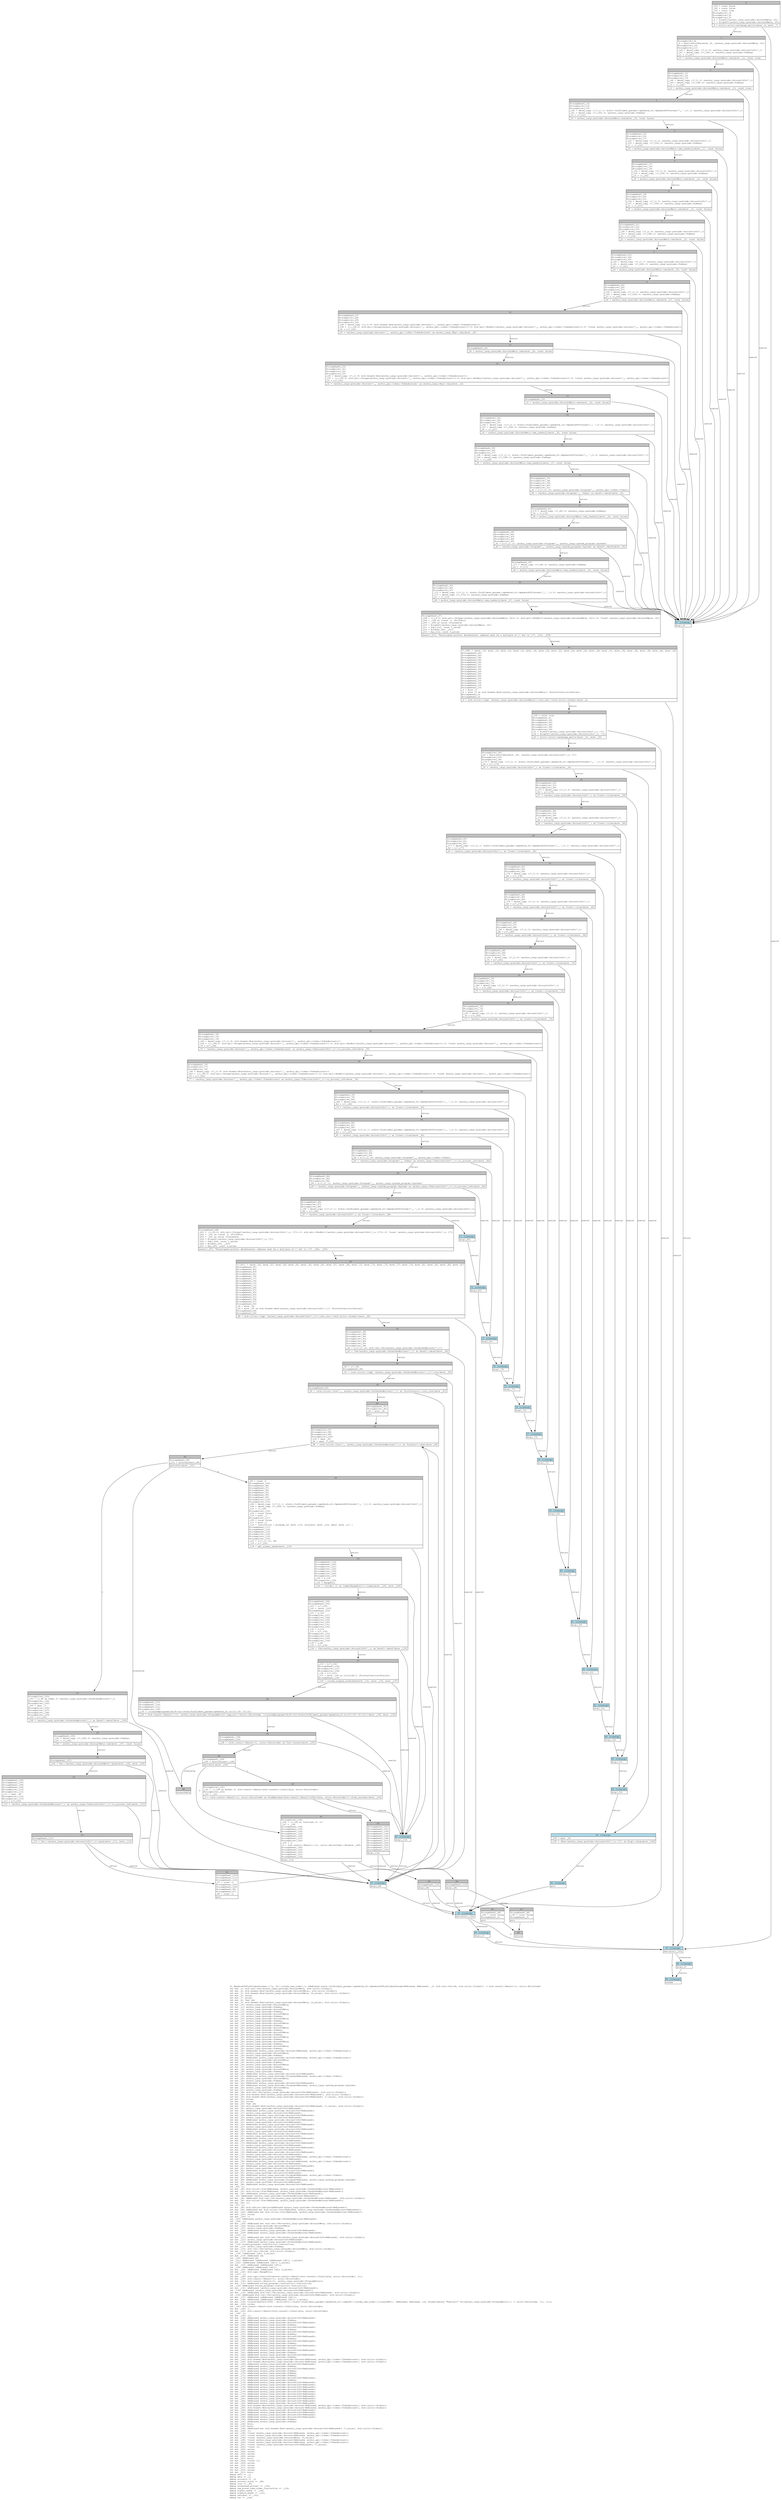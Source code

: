digraph Mir_0_3057 {
    graph [fontname="Courier, monospace"];
    node [fontname="Courier, monospace"];
    edge [fontname="Courier, monospace"];
    label=<fn OpenbookV2FulfillmentParams::&lt;'a, 'b&gt;::invoke_new_order(_1: &amp;ReErased state::fulfillment_params::openbook_v2::OpenbookV2FulfillmentParams&lt;ReErased, ReErased&gt;, _2: std::vec::Vec&lt;u8, std::alloc::Global&gt;) -&gt; std::result::Result&lt;(), error::ErrorCode&gt;<br align="left"/>let mut _3: std::vec::Vec&lt;anchor_lang::prelude::AccountMeta, std::alloc::Global&gt;;<br align="left"/>let mut _4: std::boxed::Box&lt;[anchor_lang::prelude::AccountMeta], std::alloc::Global&gt;;<br align="left"/>let mut _5: std::boxed::Box&lt;[anchor_lang::prelude::AccountMeta; 16_usize], std::alloc::Global&gt;;<br align="left"/>let mut _6: usize;<br align="left"/>let mut _7: usize;<br align="left"/>let mut _8: *mut u8;<br align="left"/>let mut _9: std::boxed::Box&lt;[anchor_lang::prelude::AccountMeta; 16_usize], std::alloc::Global&gt;;<br align="left"/>let mut _10: anchor_lang::prelude::AccountMeta;<br align="left"/>let mut _11: anchor_lang::prelude::Pubkey;<br align="left"/>let mut _12: anchor_lang::prelude::AccountMeta;<br align="left"/>let mut _13: anchor_lang::prelude::Pubkey;<br align="left"/>let mut _14: anchor_lang::prelude::AccountMeta;<br align="left"/>let mut _15: anchor_lang::prelude::Pubkey;<br align="left"/>let mut _16: anchor_lang::prelude::AccountMeta;<br align="left"/>let mut _17: anchor_lang::prelude::Pubkey;<br align="left"/>let mut _18: anchor_lang::prelude::AccountMeta;<br align="left"/>let mut _19: anchor_lang::prelude::Pubkey;<br align="left"/>let mut _20: anchor_lang::prelude::AccountMeta;<br align="left"/>let mut _21: anchor_lang::prelude::Pubkey;<br align="left"/>let mut _22: anchor_lang::prelude::AccountMeta;<br align="left"/>let mut _23: anchor_lang::prelude::Pubkey;<br align="left"/>let mut _24: anchor_lang::prelude::AccountMeta;<br align="left"/>let mut _25: anchor_lang::prelude::Pubkey;<br align="left"/>let mut _26: anchor_lang::prelude::AccountMeta;<br align="left"/>let mut _27: anchor_lang::prelude::Pubkey;<br align="left"/>let mut _28: anchor_lang::prelude::AccountMeta;<br align="left"/>let mut _29: anchor_lang::prelude::Pubkey;<br align="left"/>let mut _30: &amp;ReErased anchor_lang::prelude::Account&lt;ReErased, anchor_spl::token::TokenAccount&gt;;<br align="left"/>let mut _31: anchor_lang::prelude::AccountMeta;<br align="left"/>let mut _32: anchor_lang::prelude::Pubkey;<br align="left"/>let mut _33: &amp;ReErased anchor_lang::prelude::Account&lt;ReErased, anchor_spl::token::TokenAccount&gt;;<br align="left"/>let mut _34: anchor_lang::prelude::AccountMeta;<br align="left"/>let mut _35: anchor_lang::prelude::Pubkey;<br align="left"/>let mut _36: anchor_lang::prelude::AccountMeta;<br align="left"/>let mut _37: anchor_lang::prelude::Pubkey;<br align="left"/>let mut _38: anchor_lang::prelude::AccountMeta;<br align="left"/>let mut _39: anchor_lang::prelude::Pubkey;<br align="left"/>let mut _40: &amp;ReErased anchor_lang::prelude::AccountInfo&lt;ReErased&gt;;<br align="left"/>let mut _41: &amp;ReErased anchor_lang::prelude::Program&lt;ReErased, anchor_spl::token::Token&gt;;<br align="left"/>let mut _42: anchor_lang::prelude::AccountMeta;<br align="left"/>let mut _43: anchor_lang::prelude::Pubkey;<br align="left"/>let mut _44: &amp;ReErased anchor_lang::prelude::AccountInfo&lt;ReErased&gt;;<br align="left"/>let mut _45: &amp;ReErased anchor_lang::prelude::Program&lt;ReErased, anchor_lang::system_program::System&gt;;<br align="left"/>let mut _46: anchor_lang::prelude::AccountMeta;<br align="left"/>let mut _47: anchor_lang::prelude::Pubkey;<br align="left"/>let mut _48: std::vec::Vec&lt;anchor_lang::prelude::AccountInfo&lt;ReErased&gt;, std::alloc::Global&gt;;<br align="left"/>let mut _49: std::boxed::Box&lt;[anchor_lang::prelude::AccountInfo&lt;ReErased&gt;], std::alloc::Global&gt;;<br align="left"/>let mut _50: std::boxed::Box&lt;[anchor_lang::prelude::AccountInfo&lt;ReErased&gt;; 17_usize], std::alloc::Global&gt;;<br align="left"/>let mut _51: usize;<br align="left"/>let mut _52: usize;<br align="left"/>let mut _53: *mut u8;<br align="left"/>let mut _54: std::boxed::Box&lt;[anchor_lang::prelude::AccountInfo&lt;ReErased&gt;; 17_usize], std::alloc::Global&gt;;<br align="left"/>let mut _55: anchor_lang::prelude::AccountInfo&lt;ReErased&gt;;<br align="left"/>let mut _56: &amp;ReErased anchor_lang::prelude::AccountInfo&lt;ReErased&gt;;<br align="left"/>let mut _57: anchor_lang::prelude::AccountInfo&lt;ReErased&gt;;<br align="left"/>let mut _58: &amp;ReErased anchor_lang::prelude::AccountInfo&lt;ReErased&gt;;<br align="left"/>let mut _59: anchor_lang::prelude::AccountInfo&lt;ReErased&gt;;<br align="left"/>let mut _60: &amp;ReErased anchor_lang::prelude::AccountInfo&lt;ReErased&gt;;<br align="left"/>let mut _61: anchor_lang::prelude::AccountInfo&lt;ReErased&gt;;<br align="left"/>let mut _62: &amp;ReErased anchor_lang::prelude::AccountInfo&lt;ReErased&gt;;<br align="left"/>let mut _63: anchor_lang::prelude::AccountInfo&lt;ReErased&gt;;<br align="left"/>let mut _64: &amp;ReErased anchor_lang::prelude::AccountInfo&lt;ReErased&gt;;<br align="left"/>let mut _65: anchor_lang::prelude::AccountInfo&lt;ReErased&gt;;<br align="left"/>let mut _66: &amp;ReErased anchor_lang::prelude::AccountInfo&lt;ReErased&gt;;<br align="left"/>let mut _67: anchor_lang::prelude::AccountInfo&lt;ReErased&gt;;<br align="left"/>let mut _68: &amp;ReErased anchor_lang::prelude::AccountInfo&lt;ReErased&gt;;<br align="left"/>let mut _69: anchor_lang::prelude::AccountInfo&lt;ReErased&gt;;<br align="left"/>let mut _70: &amp;ReErased anchor_lang::prelude::AccountInfo&lt;ReErased&gt;;<br align="left"/>let mut _71: anchor_lang::prelude::AccountInfo&lt;ReErased&gt;;<br align="left"/>let mut _72: &amp;ReErased anchor_lang::prelude::AccountInfo&lt;ReErased&gt;;<br align="left"/>let mut _73: anchor_lang::prelude::AccountInfo&lt;ReErased&gt;;<br align="left"/>let mut _74: &amp;ReErased anchor_lang::prelude::AccountInfo&lt;ReErased&gt;;<br align="left"/>let mut _75: anchor_lang::prelude::AccountInfo&lt;ReErased&gt;;<br align="left"/>let mut _76: &amp;ReErased anchor_lang::prelude::Account&lt;ReErased, anchor_spl::token::TokenAccount&gt;;<br align="left"/>let mut _77: anchor_lang::prelude::AccountInfo&lt;ReErased&gt;;<br align="left"/>let mut _78: &amp;ReErased anchor_lang::prelude::Account&lt;ReErased, anchor_spl::token::TokenAccount&gt;;<br align="left"/>let mut _79: anchor_lang::prelude::AccountInfo&lt;ReErased&gt;;<br align="left"/>let mut _80: &amp;ReErased anchor_lang::prelude::AccountInfo&lt;ReErased&gt;;<br align="left"/>let mut _81: anchor_lang::prelude::AccountInfo&lt;ReErased&gt;;<br align="left"/>let mut _82: &amp;ReErased anchor_lang::prelude::AccountInfo&lt;ReErased&gt;;<br align="left"/>let mut _83: anchor_lang::prelude::AccountInfo&lt;ReErased&gt;;<br align="left"/>let mut _84: &amp;ReErased anchor_lang::prelude::Program&lt;ReErased, anchor_spl::token::Token&gt;;<br align="left"/>let mut _85: anchor_lang::prelude::AccountInfo&lt;ReErased&gt;;<br align="left"/>let mut _86: &amp;ReErased anchor_lang::prelude::Program&lt;ReErased, anchor_lang::system_program::System&gt;;<br align="left"/>let mut _87: anchor_lang::prelude::AccountInfo&lt;ReErased&gt;;<br align="left"/>let mut _88: &amp;ReErased anchor_lang::prelude::AccountInfo&lt;ReErased&gt;;<br align="left"/>let _89: ();<br align="left"/>let mut _90: std::slice::Iter&lt;ReErased, anchor_lang::prelude::UncheckedAccount&lt;ReErased&gt;&gt;;<br align="left"/>let mut _91: std::slice::Iter&lt;ReErased, anchor_lang::prelude::UncheckedAccount&lt;ReErased&gt;&gt;;<br align="left"/>let mut _92: &amp;ReErased [anchor_lang::prelude::UncheckedAccount&lt;ReErased&gt;];<br align="left"/>let _93: &amp;ReErased [anchor_lang::prelude::UncheckedAccount&lt;ReErased&gt;];<br align="left"/>let mut _94: &amp;ReErased std::vec::Vec&lt;anchor_lang::prelude::UncheckedAccount&lt;ReErased&gt;, std::alloc::Global&gt;;<br align="left"/>let mut _95: std::slice::Iter&lt;ReErased, anchor_lang::prelude::UncheckedAccount&lt;ReErased&gt;&gt;;<br align="left"/>let mut _96: ();<br align="left"/>let _97: ();<br align="left"/>let mut _98: std::option::Option&lt;&amp;ReErased anchor_lang::prelude::UncheckedAccount&lt;ReErased&gt;&gt;;<br align="left"/>let mut _99: &amp;ReErased mut std::slice::Iter&lt;ReErased, anchor_lang::prelude::UncheckedAccount&lt;ReErased&gt;&gt;;<br align="left"/>let mut _100: &amp;ReErased mut std::slice::Iter&lt;ReErased, anchor_lang::prelude::UncheckedAccount&lt;ReErased&gt;&gt;;<br align="left"/>let mut _101: isize;<br align="left"/>let mut _102: !;<br align="left"/>let _103: &amp;ReErased anchor_lang::prelude::UncheckedAccount&lt;ReErased&gt;;<br align="left"/>let _104: ();<br align="left"/>let mut _105: &amp;ReErased mut std::vec::Vec&lt;anchor_lang::prelude::AccountMeta, std::alloc::Global&gt;;<br align="left"/>let mut _106: anchor_lang::prelude::AccountMeta;<br align="left"/>let mut _107: anchor_lang::prelude::Pubkey;<br align="left"/>let mut _108: &amp;ReErased anchor_lang::prelude::AccountInfo&lt;ReErased&gt;;<br align="left"/>let mut _109: &amp;ReErased anchor_lang::prelude::UncheckedAccount&lt;ReErased&gt;;<br align="left"/>let _110: ();<br align="left"/>let mut _111: &amp;ReErased mut std::vec::Vec&lt;anchor_lang::prelude::AccountInfo&lt;ReErased&gt;, std::alloc::Global&gt;;<br align="left"/>let mut _112: anchor_lang::prelude::AccountInfo&lt;ReErased&gt;;<br align="left"/>let mut _113: &amp;ReErased anchor_lang::prelude::UncheckedAccount&lt;ReErased&gt;;<br align="left"/>let _114: solana_program::instruction::Instruction;<br align="left"/>let mut _115: anchor_lang::prelude::Pubkey;<br align="left"/>let mut _116: std::vec::Vec&lt;anchor_lang::prelude::AccountMeta, std::alloc::Global&gt;;<br align="left"/>let mut _117: std::vec::Vec&lt;u8, std::alloc::Global&gt;;<br align="left"/>let _118: [&amp;ReErased [u8]; 2_usize];<br align="left"/>let mut _119: &amp;ReErased u8;<br align="left"/>let _120: &amp;ReErased u8;<br align="left"/>let _121: &amp;ReErased [&amp;ReErased [&amp;ReErased [u8]]; 1_usize];<br align="left"/>let _122: [&amp;ReErased [&amp;ReErased [u8]]; 1_usize];<br align="left"/>let mut _123: &amp;ReErased [&amp;ReErased [u8]];<br align="left"/>let _124: &amp;ReErased [&amp;ReErased [u8]];<br align="left"/>let mut _125: &amp;ReErased [&amp;ReErased [u8]; 2_usize];<br align="left"/>let mut _126: std::ops::RangeFull;<br align="left"/>let _127: ();<br align="left"/>let mut _128: std::ops::ControlFlow&lt;std::result::Result&lt;std::convert::Infallible, error::ErrorCode&gt;, ()&gt;;<br align="left"/>let mut _129: std::result::Result&lt;(), error::ErrorCode&gt;;<br align="left"/>let mut _130: std::result::Result&lt;(), anchor_lang::prelude::ProgramError&gt;;<br align="left"/>let mut _131: &amp;ReErased solana_program::instruction::Instruction;<br align="left"/>let _132: &amp;ReErased solana_program::instruction::Instruction;<br align="left"/>let mut _133: &amp;ReErased [anchor_lang::prelude::AccountInfo&lt;ReErased&gt;];<br align="left"/>let _134: &amp;ReErased [anchor_lang::prelude::AccountInfo&lt;ReErased&gt;];<br align="left"/>let mut _135: &amp;ReErased std::vec::Vec&lt;anchor_lang::prelude::AccountInfo&lt;ReErased&gt;, std::alloc::Global&gt;;<br align="left"/>let _136: &amp;ReErased std::vec::Vec&lt;anchor_lang::prelude::AccountInfo&lt;ReErased&gt;, std::alloc::Global&gt;;<br align="left"/>let mut _137: &amp;ReErased [&amp;ReErased [&amp;ReErased [u8]]];<br align="left"/>let mut _138: &amp;ReErased [&amp;ReErased [&amp;ReErased [u8]]; 1_usize];<br align="left"/>let mut _139: Closure(DefId(0:3058 ~ drift[d311]::state::fulfillment_params::openbook_v2::{impl#3}::invoke_new_order::{closure#0}), [ReErased, ReErased, i32, Binder(extern &quot;RustCall&quot; fn((anchor_lang::prelude::ProgramError,)) -&gt; error::ErrorCode, []), ()]);<br align="left"/>let mut _140: isize;<br align="left"/>let _141: std::result::Result&lt;std::convert::Infallible, error::ErrorCode&gt;;<br align="left"/>let mut _142: !;<br align="left"/>let mut _143: std::result::Result&lt;std::convert::Infallible, error::ErrorCode&gt;;<br align="left"/>let _144: ();<br align="left"/>let mut _145: ();<br align="left"/>let mut _146: &amp;ReErased anchor_lang::prelude::AccountInfo&lt;ReErased&gt;;<br align="left"/>let mut _147: &amp;ReErased anchor_lang::prelude::Pubkey;<br align="left"/>let mut _148: &amp;ReErased anchor_lang::prelude::AccountInfo&lt;ReErased&gt;;<br align="left"/>let mut _149: &amp;ReErased anchor_lang::prelude::Pubkey;<br align="left"/>let mut _150: &amp;ReErased anchor_lang::prelude::AccountInfo&lt;ReErased&gt;;<br align="left"/>let mut _151: &amp;ReErased anchor_lang::prelude::Pubkey;<br align="left"/>let mut _152: &amp;ReErased anchor_lang::prelude::AccountInfo&lt;ReErased&gt;;<br align="left"/>let mut _153: &amp;ReErased anchor_lang::prelude::Pubkey;<br align="left"/>let mut _154: &amp;ReErased anchor_lang::prelude::AccountInfo&lt;ReErased&gt;;<br align="left"/>let mut _155: &amp;ReErased anchor_lang::prelude::Pubkey;<br align="left"/>let mut _156: &amp;ReErased anchor_lang::prelude::AccountInfo&lt;ReErased&gt;;<br align="left"/>let mut _157: &amp;ReErased anchor_lang::prelude::Pubkey;<br align="left"/>let mut _158: &amp;ReErased anchor_lang::prelude::AccountInfo&lt;ReErased&gt;;<br align="left"/>let mut _159: &amp;ReErased anchor_lang::prelude::Pubkey;<br align="left"/>let mut _160: &amp;ReErased anchor_lang::prelude::AccountInfo&lt;ReErased&gt;;<br align="left"/>let mut _161: &amp;ReErased anchor_lang::prelude::Pubkey;<br align="left"/>let mut _162: &amp;ReErased anchor_lang::prelude::AccountInfo&lt;ReErased&gt;;<br align="left"/>let mut _163: &amp;ReErased anchor_lang::prelude::Pubkey;<br align="left"/>let mut _164: std::boxed::Box&lt;anchor_lang::prelude::Account&lt;ReErased, anchor_spl::token::TokenAccount&gt;, std::alloc::Global&gt;;<br align="left"/>let mut _165: std::boxed::Box&lt;anchor_lang::prelude::Account&lt;ReErased, anchor_spl::token::TokenAccount&gt;, std::alloc::Global&gt;;<br align="left"/>let mut _166: &amp;ReErased anchor_lang::prelude::AccountInfo&lt;ReErased&gt;;<br align="left"/>let mut _167: &amp;ReErased anchor_lang::prelude::Pubkey;<br align="left"/>let mut _168: &amp;ReErased anchor_lang::prelude::AccountInfo&lt;ReErased&gt;;<br align="left"/>let mut _169: &amp;ReErased anchor_lang::prelude::Pubkey;<br align="left"/>let mut _170: &amp;ReErased anchor_lang::prelude::Pubkey;<br align="left"/>let mut _171: &amp;ReErased anchor_lang::prelude::Pubkey;<br align="left"/>let mut _172: &amp;ReErased anchor_lang::prelude::AccountInfo&lt;ReErased&gt;;<br align="left"/>let mut _173: &amp;ReErased anchor_lang::prelude::Pubkey;<br align="left"/>let mut _174: &amp;ReErased anchor_lang::prelude::AccountInfo&lt;ReErased&gt;;<br align="left"/>let mut _175: &amp;ReErased anchor_lang::prelude::AccountInfo&lt;ReErased&gt;;<br align="left"/>let mut _176: &amp;ReErased anchor_lang::prelude::AccountInfo&lt;ReErased&gt;;<br align="left"/>let mut _177: &amp;ReErased anchor_lang::prelude::AccountInfo&lt;ReErased&gt;;<br align="left"/>let mut _178: &amp;ReErased anchor_lang::prelude::AccountInfo&lt;ReErased&gt;;<br align="left"/>let mut _179: &amp;ReErased anchor_lang::prelude::AccountInfo&lt;ReErased&gt;;<br align="left"/>let mut _180: &amp;ReErased anchor_lang::prelude::AccountInfo&lt;ReErased&gt;;<br align="left"/>let mut _181: &amp;ReErased anchor_lang::prelude::AccountInfo&lt;ReErased&gt;;<br align="left"/>let mut _182: &amp;ReErased anchor_lang::prelude::AccountInfo&lt;ReErased&gt;;<br align="left"/>let mut _183: &amp;ReErased anchor_lang::prelude::AccountInfo&lt;ReErased&gt;;<br align="left"/>let mut _184: std::boxed::Box&lt;anchor_lang::prelude::Account&lt;ReErased, anchor_spl::token::TokenAccount&gt;, std::alloc::Global&gt;;<br align="left"/>let mut _185: std::boxed::Box&lt;anchor_lang::prelude::Account&lt;ReErased, anchor_spl::token::TokenAccount&gt;, std::alloc::Global&gt;;<br align="left"/>let mut _186: &amp;ReErased anchor_lang::prelude::AccountInfo&lt;ReErased&gt;;<br align="left"/>let mut _187: &amp;ReErased anchor_lang::prelude::AccountInfo&lt;ReErased&gt;;<br align="left"/>let mut _188: &amp;ReErased anchor_lang::prelude::AccountInfo&lt;ReErased&gt;;<br align="left"/>let mut _189: &amp;ReErased anchor_lang::prelude::AccountInfo&lt;ReErased&gt;;<br align="left"/>let mut _190: &amp;ReErased anchor_lang::prelude::Pubkey;<br align="left"/>let mut _191: &amp;ReErased anchor_lang::prelude::Pubkey;<br align="left"/>let mut _192: bool;<br align="left"/>let mut _193: bool;<br align="left"/>let mut _194: &amp;ReErased mut std::boxed::Box&lt;[anchor_lang::prelude::AccountInfo&lt;ReErased&gt;; 17_usize], std::alloc::Global&gt;;<br align="left"/>let mut _195: ();<br align="left"/>let mut _196: *const anchor_lang::prelude::Account&lt;ReErased, anchor_spl::token::TokenAccount&gt;;<br align="left"/>let mut _197: *const anchor_lang::prelude::Account&lt;ReErased, anchor_spl::token::TokenAccount&gt;;<br align="left"/>let mut _198: *const [anchor_lang::prelude::AccountMeta; 16_usize];<br align="left"/>let mut _199: *const anchor_lang::prelude::Account&lt;ReErased, anchor_spl::token::TokenAccount&gt;;<br align="left"/>let mut _200: *const anchor_lang::prelude::Account&lt;ReErased, anchor_spl::token::TokenAccount&gt;;<br align="left"/>let mut _201: *const [anchor_lang::prelude::AccountInfo&lt;ReErased&gt;; 17_usize];<br align="left"/>let mut _202: *const ();<br align="left"/>let mut _203: usize;<br align="left"/>let mut _204: usize;<br align="left"/>let mut _205: usize;<br align="left"/>let mut _206: usize;<br align="left"/>let mut _207: bool;<br align="left"/>let mut _208: *const ();<br align="left"/>let mut _209: usize;<br align="left"/>let mut _210: usize;<br align="left"/>let mut _211: usize;<br align="left"/>let mut _212: usize;<br align="left"/>let mut _213: bool;<br align="left"/>debug self =&gt; _1;<br align="left"/>debug data =&gt; _2;<br align="left"/>debug accounts =&gt; _3;<br align="left"/>debug account_infos =&gt; _48;<br align="left"/>debug iter =&gt; _95;<br align="left"/>debug unchecked_account =&gt; _103;<br align="left"/>debug new_place_take_order_instruction =&gt; _114;<br align="left"/>debug signer_seeds =&gt; _118;<br align="left"/>debug signers_seeds =&gt; _121;<br align="left"/>debug residual =&gt; _141;<br align="left"/>debug val =&gt; _144;<br align="left"/>>;
    bb0__0_3057 [shape="none", label=<<table border="0" cellborder="1" cellspacing="0"><tr><td bgcolor="gray" align="center" colspan="1">0</td></tr><tr><td align="left" balign="left">_193 = const false<br/>_192 = const false<br/>_193 = const true<br/>StorageLive(_3)<br/>StorageLive(_4)<br/>StorageLive(_5)<br/>_6 = SizeOf([anchor_lang::prelude::AccountMeta; 16])<br/>_7 = AlignOf([anchor_lang::prelude::AccountMeta; 16])<br/></td></tr><tr><td align="left">_8 = alloc::alloc::exchange_malloc(move _6, move _7)</td></tr></table>>];
    bb1__0_3057 [shape="none", label=<<table border="0" cellborder="1" cellspacing="0"><tr><td bgcolor="gray" align="center" colspan="1">1</td></tr><tr><td align="left" balign="left">StorageLive(_9)<br/>_9 = ShallowInitBox(move _8, [anchor_lang::prelude::AccountMeta; 16])<br/>StorageLive(_10)<br/>StorageLive(_11)<br/>_146 = deref_copy ((*_1).0: &amp;anchor_lang::prelude::AccountInfo&lt;'_&gt;)<br/>_147 = deref_copy ((*_146).0: &amp;anchor_lang::prelude::Pubkey)<br/>_11 = (*_147)<br/></td></tr><tr><td align="left">_10 = anchor_lang::prelude::AccountMeta::new(move _11, const true)</td></tr></table>>];
    bb2__0_3057 [shape="none", label=<<table border="0" cellborder="1" cellspacing="0"><tr><td bgcolor="gray" align="center" colspan="1">2</td></tr><tr><td align="left" balign="left">StorageDead(_11)<br/>StorageLive(_12)<br/>StorageLive(_13)<br/>_148 = deref_copy ((*_1).0: &amp;anchor_lang::prelude::AccountInfo&lt;'_&gt;)<br/>_149 = deref_copy ((*_148).0: &amp;anchor_lang::prelude::Pubkey)<br/>_13 = (*_149)<br/></td></tr><tr><td align="left">_12 = anchor_lang::prelude::AccountMeta::new(move _13, const true)</td></tr></table>>];
    bb3__0_3057 [shape="none", label=<<table border="0" cellborder="1" cellspacing="0"><tr><td bgcolor="gray" align="center" colspan="1">3</td></tr><tr><td align="left" balign="left">StorageDead(_13)<br/>StorageLive(_14)<br/>StorageLive(_15)<br/>_150 = deref_copy (((*_1).1: state::fulfillment_params::openbook_v2::OpenbookV2Context&lt;'_, '_&gt;).1: &amp;anchor_lang::prelude::AccountInfo&lt;'_&gt;)<br/>_151 = deref_copy ((*_150).0: &amp;anchor_lang::prelude::Pubkey)<br/>_15 = (*_151)<br/></td></tr><tr><td align="left">_14 = anchor_lang::prelude::AccountMeta::new(move _15, const false)</td></tr></table>>];
    bb4__0_3057 [shape="none", label=<<table border="0" cellborder="1" cellspacing="0"><tr><td bgcolor="gray" align="center" colspan="1">4</td></tr><tr><td align="left" balign="left">StorageDead(_15)<br/>StorageLive(_16)<br/>StorageLive(_17)<br/>_152 = deref_copy ((*_1).2: &amp;anchor_lang::prelude::AccountInfo&lt;'_&gt;)<br/>_153 = deref_copy ((*_152).0: &amp;anchor_lang::prelude::Pubkey)<br/>_17 = (*_153)<br/></td></tr><tr><td align="left">_16 = anchor_lang::prelude::AccountMeta::new_readonly(move _17, const false)</td></tr></table>>];
    bb5__0_3057 [shape="none", label=<<table border="0" cellborder="1" cellspacing="0"><tr><td bgcolor="gray" align="center" colspan="1">5</td></tr><tr><td align="left" balign="left">StorageDead(_17)<br/>StorageLive(_18)<br/>StorageLive(_19)<br/>_154 = deref_copy ((*_1).4: &amp;anchor_lang::prelude::AccountInfo&lt;'_&gt;)<br/>_155 = deref_copy ((*_154).0: &amp;anchor_lang::prelude::Pubkey)<br/>_19 = (*_155)<br/></td></tr><tr><td align="left">_18 = anchor_lang::prelude::AccountMeta::new(move _19, const false)</td></tr></table>>];
    bb6__0_3057 [shape="none", label=<<table border="0" cellborder="1" cellspacing="0"><tr><td bgcolor="gray" align="center" colspan="1">6</td></tr><tr><td align="left" balign="left">StorageDead(_19)<br/>StorageLive(_20)<br/>StorageLive(_21)<br/>_156 = deref_copy ((*_1).5: &amp;anchor_lang::prelude::AccountInfo&lt;'_&gt;)<br/>_157 = deref_copy ((*_156).0: &amp;anchor_lang::prelude::Pubkey)<br/>_21 = (*_157)<br/></td></tr><tr><td align="left">_20 = anchor_lang::prelude::AccountMeta::new(move _21, const false)</td></tr></table>>];
    bb7__0_3057 [shape="none", label=<<table border="0" cellborder="1" cellspacing="0"><tr><td bgcolor="gray" align="center" colspan="1">7</td></tr><tr><td align="left" balign="left">StorageDead(_21)<br/>StorageLive(_22)<br/>StorageLive(_23)<br/>_158 = deref_copy ((*_1).6: &amp;anchor_lang::prelude::AccountInfo&lt;'_&gt;)<br/>_159 = deref_copy ((*_158).0: &amp;anchor_lang::prelude::Pubkey)<br/>_23 = (*_159)<br/></td></tr><tr><td align="left">_22 = anchor_lang::prelude::AccountMeta::new(move _23, const false)</td></tr></table>>];
    bb8__0_3057 [shape="none", label=<<table border="0" cellborder="1" cellspacing="0"><tr><td bgcolor="gray" align="center" colspan="1">8</td></tr><tr><td align="left" balign="left">StorageDead(_23)<br/>StorageLive(_24)<br/>StorageLive(_25)<br/>_160 = deref_copy ((*_1).7: &amp;anchor_lang::prelude::AccountInfo&lt;'_&gt;)<br/>_161 = deref_copy ((*_160).0: &amp;anchor_lang::prelude::Pubkey)<br/>_25 = (*_161)<br/></td></tr><tr><td align="left">_24 = anchor_lang::prelude::AccountMeta::new(move _25, const false)</td></tr></table>>];
    bb9__0_3057 [shape="none", label=<<table border="0" cellborder="1" cellspacing="0"><tr><td bgcolor="gray" align="center" colspan="1">9</td></tr><tr><td align="left" balign="left">StorageDead(_25)<br/>StorageLive(_26)<br/>StorageLive(_27)<br/>_162 = deref_copy ((*_1).3: &amp;anchor_lang::prelude::AccountInfo&lt;'_&gt;)<br/>_163 = deref_copy ((*_162).0: &amp;anchor_lang::prelude::Pubkey)<br/>_27 = (*_163)<br/></td></tr><tr><td align="left">_26 = anchor_lang::prelude::AccountMeta::new(move _27, const false)</td></tr></table>>];
    bb10__0_3057 [shape="none", label=<<table border="0" cellborder="1" cellspacing="0"><tr><td bgcolor="gray" align="center" colspan="1">10</td></tr><tr><td align="left" balign="left">StorageDead(_27)<br/>StorageLive(_28)<br/>StorageLive(_29)<br/>StorageLive(_30)<br/>_164 = deref_copy ((*_1).8: std::boxed::Box&lt;anchor_lang::prelude::Account&lt;'_, anchor_spl::token::TokenAccount&gt;&gt;)<br/>_196 = (((_164.0: std::ptr::Unique&lt;anchor_lang::prelude::Account&lt;'_, anchor_spl::token::TokenAccount&gt;&gt;).0: std::ptr::NonNull&lt;anchor_lang::prelude::Account&lt;'_, anchor_spl::token::TokenAccount&gt;&gt;).0: *const anchor_lang::prelude::Account&lt;'_, anchor_spl::token::TokenAccount&gt;)<br/>_30 = &amp;(*_196)<br/></td></tr><tr><td align="left">_29 = &lt;anchor_lang::prelude::Account&lt;'_, anchor_spl::token::TokenAccount&gt; as anchor_lang::Key&gt;::key(move _30)</td></tr></table>>];
    bb11__0_3057 [shape="none", label=<<table border="0" cellborder="1" cellspacing="0"><tr><td bgcolor="gray" align="center" colspan="1">11</td></tr><tr><td align="left" balign="left">StorageDead(_30)<br/></td></tr><tr><td align="left">_28 = anchor_lang::prelude::AccountMeta::new(move _29, const false)</td></tr></table>>];
    bb12__0_3057 [shape="none", label=<<table border="0" cellborder="1" cellspacing="0"><tr><td bgcolor="gray" align="center" colspan="1">12</td></tr><tr><td align="left" balign="left">StorageDead(_29)<br/>StorageLive(_31)<br/>StorageLive(_32)<br/>StorageLive(_33)<br/>_165 = deref_copy ((*_1).9: std::boxed::Box&lt;anchor_lang::prelude::Account&lt;'_, anchor_spl::token::TokenAccount&gt;&gt;)<br/>_197 = (((_165.0: std::ptr::Unique&lt;anchor_lang::prelude::Account&lt;'_, anchor_spl::token::TokenAccount&gt;&gt;).0: std::ptr::NonNull&lt;anchor_lang::prelude::Account&lt;'_, anchor_spl::token::TokenAccount&gt;&gt;).0: *const anchor_lang::prelude::Account&lt;'_, anchor_spl::token::TokenAccount&gt;)<br/>_33 = &amp;(*_197)<br/></td></tr><tr><td align="left">_32 = &lt;anchor_lang::prelude::Account&lt;'_, anchor_spl::token::TokenAccount&gt; as anchor_lang::Key&gt;::key(move _33)</td></tr></table>>];
    bb13__0_3057 [shape="none", label=<<table border="0" cellborder="1" cellspacing="0"><tr><td bgcolor="gray" align="center" colspan="1">13</td></tr><tr><td align="left" balign="left">StorageDead(_33)<br/></td></tr><tr><td align="left">_31 = anchor_lang::prelude::AccountMeta::new(move _32, const false)</td></tr></table>>];
    bb14__0_3057 [shape="none", label=<<table border="0" cellborder="1" cellspacing="0"><tr><td bgcolor="gray" align="center" colspan="1">14</td></tr><tr><td align="left" balign="left">StorageDead(_32)<br/>StorageLive(_34)<br/>StorageLive(_35)<br/>_166 = deref_copy (((*_1).1: state::fulfillment_params::openbook_v2::OpenbookV2Context&lt;'_, '_&gt;).0: &amp;anchor_lang::prelude::AccountInfo&lt;'_&gt;)<br/>_167 = deref_copy ((*_166).0: &amp;anchor_lang::prelude::Pubkey)<br/>_35 = (*_167)<br/></td></tr><tr><td align="left">_34 = anchor_lang::prelude::AccountMeta::new_readonly(move _35, const false)</td></tr></table>>];
    bb15__0_3057 [shape="none", label=<<table border="0" cellborder="1" cellspacing="0"><tr><td bgcolor="gray" align="center" colspan="1">15</td></tr><tr><td align="left" balign="left">StorageDead(_35)<br/>StorageLive(_36)<br/>StorageLive(_37)<br/>_168 = deref_copy (((*_1).1: state::fulfillment_params::openbook_v2::OpenbookV2Context&lt;'_, '_&gt;).0: &amp;anchor_lang::prelude::AccountInfo&lt;'_&gt;)<br/>_169 = deref_copy ((*_168).0: &amp;anchor_lang::prelude::Pubkey)<br/>_37 = (*_169)<br/></td></tr><tr><td align="left">_36 = anchor_lang::prelude::AccountMeta::new_readonly(move _37, const false)</td></tr></table>>];
    bb16__0_3057 [shape="none", label=<<table border="0" cellborder="1" cellspacing="0"><tr><td bgcolor="gray" align="center" colspan="1">16</td></tr><tr><td align="left" balign="left">StorageDead(_37)<br/>StorageLive(_38)<br/>StorageLive(_39)<br/>StorageLive(_40)<br/>StorageLive(_41)<br/>_41 = &amp;((*_1).10: anchor_lang::prelude::Program&lt;'_, anchor_spl::token::Token&gt;)<br/></td></tr><tr><td align="left">_40 = &lt;anchor_lang::prelude::Program&lt;'_, Token&gt; as Deref&gt;::deref(move _41)</td></tr></table>>];
    bb17__0_3057 [shape="none", label=<<table border="0" cellborder="1" cellspacing="0"><tr><td bgcolor="gray" align="center" colspan="1">17</td></tr><tr><td align="left" balign="left">StorageDead(_41)<br/>_170 = deref_copy ((*_40).0: &amp;anchor_lang::prelude::Pubkey)<br/>_39 = (*_170)<br/></td></tr><tr><td align="left">_38 = anchor_lang::prelude::AccountMeta::new_readonly(move _39, const false)</td></tr></table>>];
    bb18__0_3057 [shape="none", label=<<table border="0" cellborder="1" cellspacing="0"><tr><td bgcolor="gray" align="center" colspan="1">18</td></tr><tr><td align="left" balign="left">StorageDead(_39)<br/>StorageLive(_42)<br/>StorageLive(_43)<br/>StorageLive(_44)<br/>StorageLive(_45)<br/>_45 = &amp;((*_1).11: anchor_lang::prelude::Program&lt;'_, anchor_lang::system_program::System&gt;)<br/></td></tr><tr><td align="left">_44 = &lt;anchor_lang::prelude::Program&lt;'_, anchor_lang::system_program::System&gt; as Deref&gt;::deref(move _45)</td></tr></table>>];
    bb19__0_3057 [shape="none", label=<<table border="0" cellborder="1" cellspacing="0"><tr><td bgcolor="gray" align="center" colspan="1">19</td></tr><tr><td align="left" balign="left">StorageDead(_45)<br/>_171 = deref_copy ((*_44).0: &amp;anchor_lang::prelude::Pubkey)<br/>_43 = (*_171)<br/></td></tr><tr><td align="left">_42 = anchor_lang::prelude::AccountMeta::new_readonly(move _43, const false)</td></tr></table>>];
    bb20__0_3057 [shape="none", label=<<table border="0" cellborder="1" cellspacing="0"><tr><td bgcolor="gray" align="center" colspan="1">20</td></tr><tr><td align="left" balign="left">StorageDead(_43)<br/>StorageLive(_46)<br/>StorageLive(_47)<br/>_172 = deref_copy (((*_1).1: state::fulfillment_params::openbook_v2::OpenbookV2Context&lt;'_, '_&gt;).0: &amp;anchor_lang::prelude::AccountInfo&lt;'_&gt;)<br/>_173 = deref_copy ((*_172).0: &amp;anchor_lang::prelude::Pubkey)<br/>_47 = (*_173)<br/></td></tr><tr><td align="left">_46 = anchor_lang::prelude::AccountMeta::new_readonly(move _47, const false)</td></tr></table>>];
    bb21__0_3057 [shape="none", label=<<table border="0" cellborder="1" cellspacing="0"><tr><td bgcolor="gray" align="center" colspan="1">21</td></tr><tr><td align="left" balign="left">StorageDead(_47)<br/>_198 = (((_9.0: std::ptr::Unique&lt;[anchor_lang::prelude::AccountMeta; 16]&gt;).0: std::ptr::NonNull&lt;[anchor_lang::prelude::AccountMeta; 16]&gt;).0: *const [anchor_lang::prelude::AccountMeta; 16])<br/>_208 = _198 as *const () (PtrToPtr)<br/>_209 = _208 as usize (Transmute)<br/>_210 = AlignOf([anchor_lang::prelude::AccountMeta; 16])<br/>_211 = Sub(_210, const 1_usize)<br/>_212 = BitAnd(_209, _211)<br/>_213 = Eq(_212, const 0_usize)<br/></td></tr><tr><td align="left">assert(_213, &quot;misaligned pointer dereference: address must be a multiple of {} but is {}&quot;, _210, _209)</td></tr></table>>];
    bb22__0_3057 [shape="none", label=<<table border="0" cellborder="1" cellspacing="0"><tr><td bgcolor="gray" align="center" colspan="1">22</td></tr><tr><td align="left" balign="left">_192 = const true<br/>StorageDead(_4)<br/>StorageDead(_44)<br/>StorageDead(_40)<br/>StorageLive(_48)<br/>StorageLive(_49)<br/>StorageLive(_50)<br/>_51 = SizeOf([anchor_lang::prelude::AccountInfo&lt;'_&gt;; 17])<br/>_52 = AlignOf([anchor_lang::prelude::AccountInfo&lt;'_&gt;; 17])<br/></td></tr><tr><td align="left">_53 = alloc::alloc::exchange_malloc(move _51, move _52)</td></tr></table>>];
    bb23__0_3057 [shape="none", label=<<table border="0" cellborder="1" cellspacing="0"><tr><td bgcolor="gray" align="center" colspan="1">23</td></tr><tr><td align="left" balign="left">StorageLive(_54)<br/>_54 = ShallowInitBox(move _53, [anchor_lang::prelude::AccountInfo&lt;'_&gt;; 17])<br/>StorageLive(_55)<br/>StorageLive(_56)<br/>_174 = deref_copy (((*_1).1: state::fulfillment_params::openbook_v2::OpenbookV2Context&lt;'_, '_&gt;).0: &amp;anchor_lang::prelude::AccountInfo&lt;'_&gt;)<br/>_56 = &amp;(*_174)<br/></td></tr><tr><td align="left">_55 = &lt;anchor_lang::prelude::AccountInfo&lt;'_&gt; as Clone&gt;::clone(move _56)</td></tr></table>>];
    bb24__0_3057 [shape="none", label=<<table border="0" cellborder="1" cellspacing="0"><tr><td bgcolor="gray" align="center" colspan="1">24</td></tr><tr><td align="left" balign="left">StorageDead(_56)<br/>StorageLive(_57)<br/>StorageLive(_58)<br/>_175 = deref_copy ((*_1).0: &amp;anchor_lang::prelude::AccountInfo&lt;'_&gt;)<br/>_58 = &amp;(*_175)<br/></td></tr><tr><td align="left">_57 = &lt;anchor_lang::prelude::AccountInfo&lt;'_&gt; as Clone&gt;::clone(move _58)</td></tr></table>>];
    bb25__0_3057 [shape="none", label=<<table border="0" cellborder="1" cellspacing="0"><tr><td bgcolor="gray" align="center" colspan="1">25</td></tr><tr><td align="left" balign="left">StorageDead(_58)<br/>StorageLive(_59)<br/>StorageLive(_60)<br/>_176 = deref_copy ((*_1).0: &amp;anchor_lang::prelude::AccountInfo&lt;'_&gt;)<br/>_60 = &amp;(*_176)<br/></td></tr><tr><td align="left">_59 = &lt;anchor_lang::prelude::AccountInfo&lt;'_&gt; as Clone&gt;::clone(move _60)</td></tr></table>>];
    bb26__0_3057 [shape="none", label=<<table border="0" cellborder="1" cellspacing="0"><tr><td bgcolor="gray" align="center" colspan="1">26</td></tr><tr><td align="left" balign="left">StorageDead(_60)<br/>StorageLive(_61)<br/>StorageLive(_62)<br/>_177 = deref_copy (((*_1).1: state::fulfillment_params::openbook_v2::OpenbookV2Context&lt;'_, '_&gt;).1: &amp;anchor_lang::prelude::AccountInfo&lt;'_&gt;)<br/>_62 = &amp;(*_177)<br/></td></tr><tr><td align="left">_61 = &lt;anchor_lang::prelude::AccountInfo&lt;'_&gt; as Clone&gt;::clone(move _62)</td></tr></table>>];
    bb27__0_3057 [shape="none", label=<<table border="0" cellborder="1" cellspacing="0"><tr><td bgcolor="gray" align="center" colspan="1">27</td></tr><tr><td align="left" balign="left">StorageDead(_62)<br/>StorageLive(_63)<br/>StorageLive(_64)<br/>_178 = deref_copy ((*_1).2: &amp;anchor_lang::prelude::AccountInfo&lt;'_&gt;)<br/>_64 = &amp;(*_178)<br/></td></tr><tr><td align="left">_63 = &lt;anchor_lang::prelude::AccountInfo&lt;'_&gt; as Clone&gt;::clone(move _64)</td></tr></table>>];
    bb28__0_3057 [shape="none", label=<<table border="0" cellborder="1" cellspacing="0"><tr><td bgcolor="gray" align="center" colspan="1">28</td></tr><tr><td align="left" balign="left">StorageDead(_64)<br/>StorageLive(_65)<br/>StorageLive(_66)<br/>_179 = deref_copy ((*_1).4: &amp;anchor_lang::prelude::AccountInfo&lt;'_&gt;)<br/>_66 = &amp;(*_179)<br/></td></tr><tr><td align="left">_65 = &lt;anchor_lang::prelude::AccountInfo&lt;'_&gt; as Clone&gt;::clone(move _66)</td></tr></table>>];
    bb29__0_3057 [shape="none", label=<<table border="0" cellborder="1" cellspacing="0"><tr><td bgcolor="gray" align="center" colspan="1">29</td></tr><tr><td align="left" balign="left">StorageDead(_66)<br/>StorageLive(_67)<br/>StorageLive(_68)<br/>_180 = deref_copy ((*_1).5: &amp;anchor_lang::prelude::AccountInfo&lt;'_&gt;)<br/>_68 = &amp;(*_180)<br/></td></tr><tr><td align="left">_67 = &lt;anchor_lang::prelude::AccountInfo&lt;'_&gt; as Clone&gt;::clone(move _68)</td></tr></table>>];
    bb30__0_3057 [shape="none", label=<<table border="0" cellborder="1" cellspacing="0"><tr><td bgcolor="gray" align="center" colspan="1">30</td></tr><tr><td align="left" balign="left">StorageDead(_68)<br/>StorageLive(_69)<br/>StorageLive(_70)<br/>_181 = deref_copy ((*_1).6: &amp;anchor_lang::prelude::AccountInfo&lt;'_&gt;)<br/>_70 = &amp;(*_181)<br/></td></tr><tr><td align="left">_69 = &lt;anchor_lang::prelude::AccountInfo&lt;'_&gt; as Clone&gt;::clone(move _70)</td></tr></table>>];
    bb31__0_3057 [shape="none", label=<<table border="0" cellborder="1" cellspacing="0"><tr><td bgcolor="gray" align="center" colspan="1">31</td></tr><tr><td align="left" balign="left">StorageDead(_70)<br/>StorageLive(_71)<br/>StorageLive(_72)<br/>_182 = deref_copy ((*_1).7: &amp;anchor_lang::prelude::AccountInfo&lt;'_&gt;)<br/>_72 = &amp;(*_182)<br/></td></tr><tr><td align="left">_71 = &lt;anchor_lang::prelude::AccountInfo&lt;'_&gt; as Clone&gt;::clone(move _72)</td></tr></table>>];
    bb32__0_3057 [shape="none", label=<<table border="0" cellborder="1" cellspacing="0"><tr><td bgcolor="gray" align="center" colspan="1">32</td></tr><tr><td align="left" balign="left">StorageDead(_72)<br/>StorageLive(_73)<br/>StorageLive(_74)<br/>_183 = deref_copy ((*_1).3: &amp;anchor_lang::prelude::AccountInfo&lt;'_&gt;)<br/>_74 = &amp;(*_183)<br/></td></tr><tr><td align="left">_73 = &lt;anchor_lang::prelude::AccountInfo&lt;'_&gt; as Clone&gt;::clone(move _74)</td></tr></table>>];
    bb33__0_3057 [shape="none", label=<<table border="0" cellborder="1" cellspacing="0"><tr><td bgcolor="gray" align="center" colspan="1">33</td></tr><tr><td align="left" balign="left">StorageDead(_74)<br/>StorageLive(_75)<br/>StorageLive(_76)<br/>_184 = deref_copy ((*_1).8: std::boxed::Box&lt;anchor_lang::prelude::Account&lt;'_, anchor_spl::token::TokenAccount&gt;&gt;)<br/>_199 = (((_184.0: std::ptr::Unique&lt;anchor_lang::prelude::Account&lt;'_, anchor_spl::token::TokenAccount&gt;&gt;).0: std::ptr::NonNull&lt;anchor_lang::prelude::Account&lt;'_, anchor_spl::token::TokenAccount&gt;&gt;).0: *const anchor_lang::prelude::Account&lt;'_, anchor_spl::token::TokenAccount&gt;)<br/>_76 = &amp;(*_199)<br/></td></tr><tr><td align="left">_75 = &lt;anchor_lang::prelude::Account&lt;'_, anchor_spl::token::TokenAccount&gt; as anchor_lang::ToAccountInfo&lt;'_&gt;&gt;::to_account_info(move _76)</td></tr></table>>];
    bb34__0_3057 [shape="none", label=<<table border="0" cellborder="1" cellspacing="0"><tr><td bgcolor="gray" align="center" colspan="1">34</td></tr><tr><td align="left" balign="left">StorageDead(_76)<br/>StorageLive(_77)<br/>StorageLive(_78)<br/>_185 = deref_copy ((*_1).9: std::boxed::Box&lt;anchor_lang::prelude::Account&lt;'_, anchor_spl::token::TokenAccount&gt;&gt;)<br/>_200 = (((_185.0: std::ptr::Unique&lt;anchor_lang::prelude::Account&lt;'_, anchor_spl::token::TokenAccount&gt;&gt;).0: std::ptr::NonNull&lt;anchor_lang::prelude::Account&lt;'_, anchor_spl::token::TokenAccount&gt;&gt;).0: *const anchor_lang::prelude::Account&lt;'_, anchor_spl::token::TokenAccount&gt;)<br/>_78 = &amp;(*_200)<br/></td></tr><tr><td align="left">_77 = &lt;anchor_lang::prelude::Account&lt;'_, anchor_spl::token::TokenAccount&gt; as anchor_lang::ToAccountInfo&lt;'_&gt;&gt;::to_account_info(move _78)</td></tr></table>>];
    bb35__0_3057 [shape="none", label=<<table border="0" cellborder="1" cellspacing="0"><tr><td bgcolor="gray" align="center" colspan="1">35</td></tr><tr><td align="left" balign="left">StorageDead(_78)<br/>StorageLive(_79)<br/>StorageLive(_80)<br/>_186 = deref_copy (((*_1).1: state::fulfillment_params::openbook_v2::OpenbookV2Context&lt;'_, '_&gt;).0: &amp;anchor_lang::prelude::AccountInfo&lt;'_&gt;)<br/>_80 = &amp;(*_186)<br/></td></tr><tr><td align="left">_79 = &lt;anchor_lang::prelude::AccountInfo&lt;'_&gt; as Clone&gt;::clone(move _80)</td></tr></table>>];
    bb36__0_3057 [shape="none", label=<<table border="0" cellborder="1" cellspacing="0"><tr><td bgcolor="gray" align="center" colspan="1">36</td></tr><tr><td align="left" balign="left">StorageDead(_80)<br/>StorageLive(_81)<br/>StorageLive(_82)<br/>_187 = deref_copy (((*_1).1: state::fulfillment_params::openbook_v2::OpenbookV2Context&lt;'_, '_&gt;).0: &amp;anchor_lang::prelude::AccountInfo&lt;'_&gt;)<br/>_82 = &amp;(*_187)<br/></td></tr><tr><td align="left">_81 = &lt;anchor_lang::prelude::AccountInfo&lt;'_&gt; as Clone&gt;::clone(move _82)</td></tr></table>>];
    bb37__0_3057 [shape="none", label=<<table border="0" cellborder="1" cellspacing="0"><tr><td bgcolor="gray" align="center" colspan="1">37</td></tr><tr><td align="left" balign="left">StorageDead(_82)<br/>StorageLive(_83)<br/>StorageLive(_84)<br/>_84 = &amp;((*_1).10: anchor_lang::prelude::Program&lt;'_, anchor_spl::token::Token&gt;)<br/></td></tr><tr><td align="left">_83 = &lt;anchor_lang::prelude::Program&lt;'_, Token&gt; as anchor_lang::ToAccountInfo&lt;'_&gt;&gt;::to_account_info(move _84)</td></tr></table>>];
    bb38__0_3057 [shape="none", label=<<table border="0" cellborder="1" cellspacing="0"><tr><td bgcolor="gray" align="center" colspan="1">38</td></tr><tr><td align="left" balign="left">StorageDead(_84)<br/>StorageLive(_85)<br/>StorageLive(_86)<br/>_86 = &amp;((*_1).11: anchor_lang::prelude::Program&lt;'_, anchor_lang::system_program::System&gt;)<br/></td></tr><tr><td align="left">_85 = &lt;anchor_lang::prelude::Program&lt;'_, anchor_lang::system_program::System&gt; as anchor_lang::ToAccountInfo&lt;'_&gt;&gt;::to_account_info(move _86)</td></tr></table>>];
    bb39__0_3057 [shape="none", label=<<table border="0" cellborder="1" cellspacing="0"><tr><td bgcolor="gray" align="center" colspan="1">39</td></tr><tr><td align="left" balign="left">StorageDead(_86)<br/>StorageLive(_87)<br/>StorageLive(_88)<br/>_188 = deref_copy (((*_1).1: state::fulfillment_params::openbook_v2::OpenbookV2Context&lt;'_, '_&gt;).0: &amp;anchor_lang::prelude::AccountInfo&lt;'_&gt;)<br/>_88 = &amp;(*_188)<br/></td></tr><tr><td align="left">_87 = &lt;anchor_lang::prelude::AccountInfo&lt;'_&gt; as Clone&gt;::clone(move _88)</td></tr></table>>];
    bb40__0_3057 [shape="none", label=<<table border="0" cellborder="1" cellspacing="0"><tr><td bgcolor="gray" align="center" colspan="1">40</td></tr><tr><td align="left" balign="left">StorageDead(_88)<br/>_201 = (((_54.0: std::ptr::Unique&lt;[anchor_lang::prelude::AccountInfo&lt;'_&gt;; 17]&gt;).0: std::ptr::NonNull&lt;[anchor_lang::prelude::AccountInfo&lt;'_&gt;; 17]&gt;).0: *const [anchor_lang::prelude::AccountInfo&lt;'_&gt;; 17])<br/>_202 = _201 as *const () (PtrToPtr)<br/>_203 = _202 as usize (Transmute)<br/>_204 = AlignOf([anchor_lang::prelude::AccountInfo&lt;'_&gt;; 17])<br/>_205 = Sub(_204, const 1_usize)<br/>_206 = BitAnd(_203, _205)<br/>_207 = Eq(_206, const 0_usize)<br/></td></tr><tr><td align="left">assert(_207, &quot;misaligned pointer dereference: address must be a multiple of {} but is {}&quot;, _204, _203)</td></tr></table>>];
    bb41__0_3057 [shape="none", label=<<table border="0" cellborder="1" cellspacing="0"><tr><td bgcolor="gray" align="center" colspan="1">41</td></tr><tr><td align="left" balign="left">StorageDead(_49)<br/>StorageLive(_89)<br/>StorageLive(_90)<br/>StorageLive(_91)<br/>StorageLive(_92)<br/>StorageLive(_93)<br/>StorageLive(_94)<br/>_94 = &amp;((*_1).14: std::vec::Vec&lt;anchor_lang::prelude::UncheckedAccount&lt;'_&gt;&gt;)<br/></td></tr><tr><td align="left">_93 = &lt;Vec&lt;anchor_lang::prelude::UncheckedAccount&lt;'_&gt;&gt; as Deref&gt;::deref(move _94)</td></tr></table>>];
    bb42__0_3057 [shape="none", label=<<table border="0" cellborder="1" cellspacing="0"><tr><td bgcolor="gray" align="center" colspan="1">42</td></tr><tr><td align="left" balign="left">_92 = &amp;(*_93)<br/>StorageDead(_94)<br/></td></tr><tr><td align="left">_91 = core::slice::&lt;impl [anchor_lang::prelude::UncheckedAccount&lt;'_&gt;]&gt;::iter(move _92)</td></tr></table>>];
    bb43__0_3057 [shape="none", label=<<table border="0" cellborder="1" cellspacing="0"><tr><td bgcolor="gray" align="center" colspan="1">43</td></tr><tr><td align="left" balign="left">StorageDead(_92)<br/></td></tr><tr><td align="left">_90 = &lt;std::slice::Iter&lt;'_, anchor_lang::prelude::UncheckedAccount&lt;'_&gt;&gt; as IntoIterator&gt;::into_iter(move _91)</td></tr></table>>];
    bb44__0_3057 [shape="none", label=<<table border="0" cellborder="1" cellspacing="0"><tr><td bgcolor="gray" align="center" colspan="1">44</td></tr><tr><td align="left" balign="left">StorageDead(_91)<br/>StorageLive(_95)<br/>_95 = move _90<br/></td></tr><tr><td align="left">goto</td></tr></table>>];
    bb45__0_3057 [shape="none", label=<<table border="0" cellborder="1" cellspacing="0"><tr><td bgcolor="gray" align="center" colspan="1">45</td></tr><tr><td align="left" balign="left">StorageLive(_97)<br/>StorageLive(_98)<br/>StorageLive(_99)<br/>StorageLive(_100)<br/>_100 = &amp;mut _95<br/>_99 = &amp;mut (*_100)<br/></td></tr><tr><td align="left">_98 = &lt;std::slice::Iter&lt;'_, anchor_lang::prelude::UncheckedAccount&lt;'_&gt;&gt; as Iterator&gt;::next(move _99)</td></tr></table>>];
    bb46__0_3057 [shape="none", label=<<table border="0" cellborder="1" cellspacing="0"><tr><td bgcolor="gray" align="center" colspan="1">46</td></tr><tr><td align="left" balign="left">StorageDead(_99)<br/>_101 = discriminant(_98)<br/></td></tr><tr><td align="left">switchInt(move _101)</td></tr></table>>];
    bb47__0_3057 [shape="none", label=<<table border="0" cellborder="1" cellspacing="0"><tr><td bgcolor="gray" align="center" colspan="1">47</td></tr><tr><td align="left" balign="left">StorageLive(_103)<br/>_103 = ((_98 as Some).0: &amp;anchor_lang::prelude::UncheckedAccount&lt;'_&gt;)<br/>StorageLive(_104)<br/>StorageLive(_105)<br/>_105 = &amp;mut _3<br/>StorageLive(_106)<br/>StorageLive(_107)<br/>StorageLive(_108)<br/>StorageLive(_109)<br/>_109 = &amp;(*_103)<br/></td></tr><tr><td align="left">_108 = &lt;anchor_lang::prelude::UncheckedAccount&lt;'_&gt; as Deref&gt;::deref(move _109)</td></tr></table>>];
    bb48__0_3057 [shape="none", label=<<table border="0" cellborder="1" cellspacing="0"><tr><td bgcolor="gray" align="center" colspan="1">48</td></tr><tr><td align="left">unreachable</td></tr></table>>];
    bb49__0_3057 [shape="none", label=<<table border="0" cellborder="1" cellspacing="0"><tr><td bgcolor="gray" align="center" colspan="1">49</td></tr><tr><td align="left" balign="left">_89 = const ()<br/>StorageDead(_100)<br/>StorageDead(_98)<br/>StorageDead(_97)<br/>StorageDead(_95)<br/>StorageDead(_93)<br/>StorageDead(_90)<br/>StorageDead(_89)<br/>StorageLive(_114)<br/>StorageLive(_115)<br/>_189 = deref_copy (((*_1).1: state::fulfillment_params::openbook_v2::OpenbookV2Context&lt;'_, '_&gt;).0: &amp;anchor_lang::prelude::AccountInfo&lt;'_&gt;)<br/>_190 = deref_copy ((*_189).0: &amp;anchor_lang::prelude::Pubkey)<br/>_115 = (*_190)<br/>StorageLive(_116)<br/>_192 = const false<br/>_116 = move _3<br/>StorageLive(_117)<br/>_193 = const false<br/>_117 = move _2<br/>_114 = Instruction { program_id: move _115, accounts: move _116, data: move _117 }<br/>StorageDead(_117)<br/>StorageDead(_116)<br/>StorageDead(_115)<br/>StorageLive(_118)<br/>StorageLive(_119)<br/>StorageLive(_120)<br/>_120 = &amp;((*_1).12: u8)<br/>_119 = &amp;(*_120)<br/></td></tr><tr><td align="left">_118 = get_signer_seeds(move _119)</td></tr></table>>];
    bb50__0_3057 [shape="none", label=<<table border="0" cellborder="1" cellspacing="0"><tr><td bgcolor="gray" align="center" colspan="1">50</td></tr><tr><td align="left" balign="left">StorageDead(_109)<br/>_191 = deref_copy ((*_108).0: &amp;anchor_lang::prelude::Pubkey)<br/>_107 = (*_191)<br/></td></tr><tr><td align="left">_106 = anchor_lang::prelude::AccountMeta::new(move _107, const false)</td></tr></table>>];
    bb51__0_3057 [shape="none", label=<<table border="0" cellborder="1" cellspacing="0"><tr><td bgcolor="gray" align="center" colspan="1">51</td></tr><tr><td align="left" balign="left">StorageDead(_107)<br/></td></tr><tr><td align="left">_104 = Vec::&lt;anchor_lang::prelude::AccountMeta&gt;::push(move _105, move _106)</td></tr></table>>];
    bb52__0_3057 [shape="none", label=<<table border="0" cellborder="1" cellspacing="0"><tr><td bgcolor="gray" align="center" colspan="1">52</td></tr><tr><td align="left" balign="left">StorageDead(_106)<br/>StorageDead(_105)<br/>StorageDead(_108)<br/>StorageDead(_104)<br/>StorageLive(_110)<br/>StorageLive(_111)<br/>_111 = &amp;mut _48<br/>StorageLive(_112)<br/>StorageLive(_113)<br/>_113 = &amp;(*_103)<br/></td></tr><tr><td align="left">_112 = &lt;anchor_lang::prelude::UncheckedAccount&lt;'_&gt; as anchor_lang::ToAccountInfo&lt;'_&gt;&gt;::to_account_info(move _113)</td></tr></table>>];
    bb53__0_3057 [shape="none", label=<<table border="0" cellborder="1" cellspacing="0"><tr><td bgcolor="gray" align="center" colspan="1">53</td></tr><tr><td align="left" balign="left">StorageDead(_113)<br/></td></tr><tr><td align="left">_110 = Vec::&lt;anchor_lang::prelude::AccountInfo&lt;'_&gt;&gt;::push(move _111, move _112)</td></tr></table>>];
    bb54__0_3057 [shape="none", label=<<table border="0" cellborder="1" cellspacing="0"><tr><td bgcolor="gray" align="center" colspan="1">54</td></tr><tr><td align="left" balign="left">StorageDead(_112)<br/>StorageDead(_111)<br/>StorageDead(_110)<br/>_97 = const ()<br/>StorageDead(_103)<br/>StorageDead(_100)<br/>StorageDead(_98)<br/>StorageDead(_97)<br/>_96 = const ()<br/></td></tr><tr><td align="left">goto</td></tr></table>>];
    bb55__0_3057 [shape="none", label=<<table border="0" cellborder="1" cellspacing="0"><tr><td bgcolor="gray" align="center" colspan="1">55</td></tr><tr><td align="left" balign="left">StorageDead(_119)<br/>StorageDead(_120)<br/>StorageLive(_121)<br/>StorageLive(_122)<br/>StorageLive(_123)<br/>StorageLive(_124)<br/>StorageLive(_125)<br/>_125 = &amp;_118<br/>StorageLive(_126)<br/>_126 = RangeFull<br/></td></tr><tr><td align="left">_124 = &lt;[&amp;[u8]; 2] as Index&lt;RangeFull&gt;&gt;::index(move _125, move _126)</td></tr></table>>];
    bb56__0_3057 [shape="none", label=<<table border="0" cellborder="1" cellspacing="0"><tr><td bgcolor="gray" align="center" colspan="1">56</td></tr><tr><td align="left" balign="left">StorageDead(_126)<br/>StorageDead(_125)<br/>_123 = &amp;(*_124)<br/>_122 = [move _123]<br/>StorageDead(_123)<br/>_121 = &amp;_122<br/>StorageLive(_127)<br/>StorageLive(_128)<br/>StorageLive(_129)<br/>StorageLive(_130)<br/>StorageLive(_131)<br/>StorageLive(_132)<br/>_132 = &amp;_114<br/>_131 = &amp;(*_132)<br/>StorageLive(_133)<br/>StorageLive(_134)<br/>StorageLive(_135)<br/>StorageLive(_136)<br/>_136 = &amp;_48<br/>_135 = &amp;(*_136)<br/></td></tr><tr><td align="left">_134 = &lt;Vec&lt;anchor_lang::prelude::AccountInfo&lt;'_&gt;&gt; as Deref&gt;::deref(move _135)</td></tr></table>>];
    bb57__0_3057 [shape="none", label=<<table border="0" cellborder="1" cellspacing="0"><tr><td bgcolor="gray" align="center" colspan="1">57</td></tr><tr><td align="left" balign="left">_133 = &amp;(*_134)<br/>StorageDead(_135)<br/>StorageLive(_137)<br/>StorageLive(_138)<br/>_138 = &amp;(*_121)<br/>_137 = move _138 as &amp;[&amp;[&amp;[u8]]] (PointerCoercion(Unsize))<br/>StorageDead(_138)<br/></td></tr><tr><td align="left">_130 = invoke_signed_unchecked(move _131, move _133, move _137)</td></tr></table>>];
    bb58__0_3057 [shape="none", label=<<table border="0" cellborder="1" cellspacing="0"><tr><td bgcolor="gray" align="center" colspan="1">58</td></tr><tr><td align="left" balign="left">StorageDead(_137)<br/>StorageDead(_133)<br/>StorageDead(_131)<br/>StorageLive(_139)<br/>_139 = {closure@programs/drift/src/state/fulfillment_params/openbook_v2.rs:311:18: 311:21}<br/></td></tr><tr><td align="left">_129 = std::result::Result::&lt;(), anchor_lang::prelude::ProgramError&gt;::map_err::&lt;error::ErrorCode, {closure@programs/drift/src/state/fulfillment_params/openbook_v2.rs:311:18: 311:21}&gt;(move _130, move _139)</td></tr></table>>];
    bb59__0_3057 [shape="none", label=<<table border="0" cellborder="1" cellspacing="0"><tr><td bgcolor="gray" align="center" colspan="1">59</td></tr><tr><td align="left" balign="left">StorageDead(_139)<br/>StorageDead(_130)<br/></td></tr><tr><td align="left">_128 = &lt;std::result::Result&lt;(), error::ErrorCode&gt; as Try&gt;::branch(move _129)</td></tr></table>>];
    bb60__0_3057 [shape="none", label=<<table border="0" cellborder="1" cellspacing="0"><tr><td bgcolor="gray" align="center" colspan="1">60</td></tr><tr><td align="left" balign="left">StorageDead(_129)<br/>_140 = discriminant(_128)<br/></td></tr><tr><td align="left">switchInt(move _140)</td></tr></table>>];
    bb61__0_3057 [shape="none", label=<<table border="0" cellborder="1" cellspacing="0"><tr><td bgcolor="gray" align="center" colspan="1">61</td></tr><tr><td align="left" balign="left">StorageLive(_144)<br/>_144 = ((_128 as Continue).0: ())<br/>_127 = _144<br/>StorageDead(_144)<br/>StorageDead(_136)<br/>StorageDead(_134)<br/>StorageDead(_132)<br/>StorageDead(_128)<br/>StorageDead(_127)<br/>StorageLive(_145)<br/>_145 = ()<br/>_0 = std::result::Result::&lt;(), error::ErrorCode&gt;::Ok(move _145)<br/>StorageDead(_145)<br/>StorageDead(_124)<br/>StorageDead(_122)<br/>StorageDead(_121)<br/>StorageDead(_118)<br/></td></tr><tr><td align="left">drop(_114)</td></tr></table>>];
    bb62__0_3057 [shape="none", label=<<table border="0" cellborder="1" cellspacing="0"><tr><td bgcolor="gray" align="center" colspan="1">62</td></tr><tr><td align="left" balign="left">StorageLive(_141)<br/>_141 = ((_128 as Break).0: std::result::Result&lt;std::convert::Infallible, error::ErrorCode&gt;)<br/>StorageLive(_143)<br/>_143 = _141<br/></td></tr><tr><td align="left">_0 = &lt;std::result::Result&lt;(), error::ErrorCode&gt; as FromResidual&lt;std::result::Result&lt;Infallible, error::ErrorCode&gt;&gt;&gt;::from_residual(move _143)</td></tr></table>>];
    bb63__0_3057 [shape="none", label=<<table border="0" cellborder="1" cellspacing="0"><tr><td bgcolor="gray" align="center" colspan="1">63</td></tr><tr><td align="left" balign="left">StorageDead(_143)<br/>StorageDead(_141)<br/>StorageDead(_136)<br/>StorageDead(_134)<br/>StorageDead(_132)<br/>StorageDead(_128)<br/>StorageDead(_127)<br/>StorageDead(_124)<br/>StorageDead(_122)<br/>StorageDead(_121)<br/>StorageDead(_118)<br/></td></tr><tr><td align="left">drop(_114)</td></tr></table>>];
    bb64__0_3057 [shape="none", label=<<table border="0" cellborder="1" cellspacing="0"><tr><td bgcolor="gray" align="center" colspan="1">64</td></tr><tr><td align="left" balign="left">StorageDead(_114)<br/></td></tr><tr><td align="left">drop(_48)</td></tr></table>>];
    bb65__0_3057 [shape="none", label=<<table border="0" cellborder="1" cellspacing="0"><tr><td bgcolor="gray" align="center" colspan="1">65</td></tr><tr><td align="left" balign="left">StorageDead(_48)<br/>_192 = const false<br/>StorageDead(_3)<br/></td></tr><tr><td align="left">goto</td></tr></table>>];
    bb66__0_3057 [shape="none", label=<<table border="0" cellborder="1" cellspacing="0"><tr><td bgcolor="gray" align="center" colspan="1">66</td></tr><tr><td align="left" balign="left">StorageDead(_114)<br/></td></tr><tr><td align="left">drop(_48)</td></tr></table>>];
    bb67__0_3057 [shape="none", label=<<table border="0" cellborder="1" cellspacing="0"><tr><td bgcolor="gray" align="center" colspan="1">67</td></tr><tr><td align="left" balign="left">StorageDead(_48)<br/>_192 = const false<br/>StorageDead(_3)<br/></td></tr><tr><td align="left">goto</td></tr></table>>];
    bb68__0_3057 [shape="none", label=<<table border="0" cellborder="1" cellspacing="0"><tr><td bgcolor="gray" align="center" colspan="1">68</td></tr><tr><td align="left">return</td></tr></table>>];
    bb69__0_3057 [shape="none", label=<<table border="0" cellborder="1" cellspacing="0"><tr><td bgcolor="lightblue" align="center" colspan="1">69 (cleanup)</td></tr><tr><td align="left">drop(_114)</td></tr></table>>];
    bb70__0_3057 [shape="none", label=<<table border="0" cellborder="1" cellspacing="0"><tr><td bgcolor="lightblue" align="center" colspan="1">70 (cleanup)</td></tr><tr><td align="left">drop(_48)</td></tr></table>>];
    bb71__0_3057 [shape="none", label=<<table border="0" cellborder="1" cellspacing="0"><tr><td bgcolor="lightblue" align="center" colspan="1">71 (cleanup)</td></tr><tr><td align="left">drop(_85)</td></tr></table>>];
    bb72__0_3057 [shape="none", label=<<table border="0" cellborder="1" cellspacing="0"><tr><td bgcolor="lightblue" align="center" colspan="1">72 (cleanup)</td></tr><tr><td align="left">drop(_83)</td></tr></table>>];
    bb73__0_3057 [shape="none", label=<<table border="0" cellborder="1" cellspacing="0"><tr><td bgcolor="lightblue" align="center" colspan="1">73 (cleanup)</td></tr><tr><td align="left">drop(_81)</td></tr></table>>];
    bb74__0_3057 [shape="none", label=<<table border="0" cellborder="1" cellspacing="0"><tr><td bgcolor="lightblue" align="center" colspan="1">74 (cleanup)</td></tr><tr><td align="left">drop(_79)</td></tr></table>>];
    bb75__0_3057 [shape="none", label=<<table border="0" cellborder="1" cellspacing="0"><tr><td bgcolor="lightblue" align="center" colspan="1">75 (cleanup)</td></tr><tr><td align="left">drop(_77)</td></tr></table>>];
    bb76__0_3057 [shape="none", label=<<table border="0" cellborder="1" cellspacing="0"><tr><td bgcolor="lightblue" align="center" colspan="1">76 (cleanup)</td></tr><tr><td align="left">drop(_75)</td></tr></table>>];
    bb77__0_3057 [shape="none", label=<<table border="0" cellborder="1" cellspacing="0"><tr><td bgcolor="lightblue" align="center" colspan="1">77 (cleanup)</td></tr><tr><td align="left">drop(_73)</td></tr></table>>];
    bb78__0_3057 [shape="none", label=<<table border="0" cellborder="1" cellspacing="0"><tr><td bgcolor="lightblue" align="center" colspan="1">78 (cleanup)</td></tr><tr><td align="left">drop(_71)</td></tr></table>>];
    bb79__0_3057 [shape="none", label=<<table border="0" cellborder="1" cellspacing="0"><tr><td bgcolor="lightblue" align="center" colspan="1">79 (cleanup)</td></tr><tr><td align="left">drop(_69)</td></tr></table>>];
    bb80__0_3057 [shape="none", label=<<table border="0" cellborder="1" cellspacing="0"><tr><td bgcolor="lightblue" align="center" colspan="1">80 (cleanup)</td></tr><tr><td align="left">drop(_67)</td></tr></table>>];
    bb81__0_3057 [shape="none", label=<<table border="0" cellborder="1" cellspacing="0"><tr><td bgcolor="lightblue" align="center" colspan="1">81 (cleanup)</td></tr><tr><td align="left">drop(_65)</td></tr></table>>];
    bb82__0_3057 [shape="none", label=<<table border="0" cellborder="1" cellspacing="0"><tr><td bgcolor="lightblue" align="center" colspan="1">82 (cleanup)</td></tr><tr><td align="left">drop(_63)</td></tr></table>>];
    bb83__0_3057 [shape="none", label=<<table border="0" cellborder="1" cellspacing="0"><tr><td bgcolor="lightblue" align="center" colspan="1">83 (cleanup)</td></tr><tr><td align="left">drop(_61)</td></tr></table>>];
    bb84__0_3057 [shape="none", label=<<table border="0" cellborder="1" cellspacing="0"><tr><td bgcolor="lightblue" align="center" colspan="1">84 (cleanup)</td></tr><tr><td align="left">drop(_59)</td></tr></table>>];
    bb85__0_3057 [shape="none", label=<<table border="0" cellborder="1" cellspacing="0"><tr><td bgcolor="lightblue" align="center" colspan="1">85 (cleanup)</td></tr><tr><td align="left">drop(_57)</td></tr></table>>];
    bb86__0_3057 [shape="none", label=<<table border="0" cellborder="1" cellspacing="0"><tr><td bgcolor="lightblue" align="center" colspan="1">86 (cleanup)</td></tr><tr><td align="left">drop(_55)</td></tr></table>>];
    bb87__0_3057 [shape="none", label=<<table border="0" cellborder="1" cellspacing="0"><tr><td bgcolor="lightblue" align="center" colspan="1">87 (cleanup)</td></tr><tr><td align="left">drop(_9)</td></tr></table>>];
    bb88__0_3057 [shape="none", label=<<table border="0" cellborder="1" cellspacing="0"><tr><td bgcolor="lightblue" align="center" colspan="1">88 (cleanup)</td></tr><tr><td align="left">resume</td></tr></table>>];
    bb89__0_3057 [shape="none", label=<<table border="0" cellborder="1" cellspacing="0"><tr><td bgcolor="lightblue" align="center" colspan="1">89 (cleanup)</td></tr><tr><td align="left" balign="left">_194 = &amp;mut _54<br/></td></tr><tr><td align="left">_195 = &lt;Box&lt;[anchor_lang::prelude::AccountInfo&lt;'_&gt;; 17]&gt; as Drop&gt;::drop(move _194)</td></tr></table>>];
    bb90__0_3057 [shape="none", label=<<table border="0" cellborder="1" cellspacing="0"><tr><td bgcolor="lightblue" align="center" colspan="1">90 (cleanup)</td></tr><tr><td align="left">drop(_3)</td></tr></table>>];
    bb91__0_3057 [shape="none", label=<<table border="0" cellborder="1" cellspacing="0"><tr><td bgcolor="lightblue" align="center" colspan="1">91 (cleanup)</td></tr><tr><td align="left">switchInt(_192)</td></tr></table>>];
    bb92__0_3057 [shape="none", label=<<table border="0" cellborder="1" cellspacing="0"><tr><td bgcolor="lightblue" align="center" colspan="1">92 (cleanup)</td></tr><tr><td align="left">drop(_2)</td></tr></table>>];
    bb93__0_3057 [shape="none", label=<<table border="0" cellborder="1" cellspacing="0"><tr><td bgcolor="lightblue" align="center" colspan="1">93 (cleanup)</td></tr><tr><td align="left">switchInt(_193)</td></tr></table>>];
    bb94__0_3057 [shape="none", label=<<table border="0" cellborder="1" cellspacing="0"><tr><td bgcolor="gray" align="center" colspan="1">94</td></tr><tr><td align="left" balign="left">(*_201) = [move _55, move _57, move _59, move _61, move _63, move _65, move _67, move _69, move _71, move _73, move _75, move _77, move _79, move _81, move _83, move _85, move _87]<br/>StorageDead(_87)<br/>StorageDead(_85)<br/>StorageDead(_83)<br/>StorageDead(_81)<br/>StorageDead(_79)<br/>StorageDead(_77)<br/>StorageDead(_75)<br/>StorageDead(_73)<br/>StorageDead(_71)<br/>StorageDead(_69)<br/>StorageDead(_67)<br/>StorageDead(_65)<br/>StorageDead(_63)<br/>StorageDead(_61)<br/>StorageDead(_59)<br/>StorageDead(_57)<br/>StorageDead(_55)<br/>_50 = move _54<br/>_49 = move _50 as std::boxed::Box&lt;[anchor_lang::prelude::AccountInfo&lt;'_&gt;]&gt; (PointerCoercion(Unsize))<br/>StorageDead(_54)<br/>StorageDead(_50)<br/></td></tr><tr><td align="left">_48 = std::slice::&lt;impl [anchor_lang::prelude::AccountInfo&lt;'_&gt;]&gt;::into_vec::&lt;std::alloc::Global&gt;(move _49)</td></tr></table>>];
    bb95__0_3057 [shape="none", label=<<table border="0" cellborder="1" cellspacing="0"><tr><td bgcolor="gray" align="center" colspan="1">95</td></tr><tr><td align="left" balign="left">(*_198) = [move _10, move _12, move _14, move _16, move _18, move _20, move _22, move _24, move _26, move _28, move _31, move _34, move _36, move _38, move _42, move _46]<br/>StorageDead(_46)<br/>StorageDead(_42)<br/>StorageDead(_38)<br/>StorageDead(_36)<br/>StorageDead(_34)<br/>StorageDead(_31)<br/>StorageDead(_28)<br/>StorageDead(_26)<br/>StorageDead(_24)<br/>StorageDead(_22)<br/>StorageDead(_20)<br/>StorageDead(_18)<br/>StorageDead(_16)<br/>StorageDead(_14)<br/>StorageDead(_12)<br/>StorageDead(_10)<br/>_5 = move _9<br/>_4 = move _5 as std::boxed::Box&lt;[anchor_lang::prelude::AccountMeta]&gt; (PointerCoercion(Unsize))<br/>StorageDead(_9)<br/>StorageDead(_5)<br/></td></tr><tr><td align="left">_3 = std::slice::&lt;impl [anchor_lang::prelude::AccountMeta]&gt;::into_vec::&lt;std::alloc::Global&gt;(move _4)</td></tr></table>>];
    bb96__0_3057 [shape="none", label=<<table border="0" cellborder="1" cellspacing="0"><tr><td bgcolor="lightblue" align="center" colspan="1">96 (cleanup)</td></tr><tr><td align="left">goto</td></tr></table>>];
    bb0__0_3057 -> bb1__0_3057 [label="return"];
    bb0__0_3057 -> bb93__0_3057 [label="unwind"];
    bb1__0_3057 -> bb2__0_3057 [label="return"];
    bb1__0_3057 -> bb87__0_3057 [label="unwind"];
    bb2__0_3057 -> bb3__0_3057 [label="return"];
    bb2__0_3057 -> bb87__0_3057 [label="unwind"];
    bb3__0_3057 -> bb4__0_3057 [label="return"];
    bb3__0_3057 -> bb87__0_3057 [label="unwind"];
    bb4__0_3057 -> bb5__0_3057 [label="return"];
    bb4__0_3057 -> bb87__0_3057 [label="unwind"];
    bb5__0_3057 -> bb6__0_3057 [label="return"];
    bb5__0_3057 -> bb87__0_3057 [label="unwind"];
    bb6__0_3057 -> bb7__0_3057 [label="return"];
    bb6__0_3057 -> bb87__0_3057 [label="unwind"];
    bb7__0_3057 -> bb8__0_3057 [label="return"];
    bb7__0_3057 -> bb87__0_3057 [label="unwind"];
    bb8__0_3057 -> bb9__0_3057 [label="return"];
    bb8__0_3057 -> bb87__0_3057 [label="unwind"];
    bb9__0_3057 -> bb10__0_3057 [label="return"];
    bb9__0_3057 -> bb87__0_3057 [label="unwind"];
    bb10__0_3057 -> bb11__0_3057 [label="return"];
    bb10__0_3057 -> bb87__0_3057 [label="unwind"];
    bb11__0_3057 -> bb12__0_3057 [label="return"];
    bb11__0_3057 -> bb87__0_3057 [label="unwind"];
    bb12__0_3057 -> bb13__0_3057 [label="return"];
    bb12__0_3057 -> bb87__0_3057 [label="unwind"];
    bb13__0_3057 -> bb14__0_3057 [label="return"];
    bb13__0_3057 -> bb87__0_3057 [label="unwind"];
    bb14__0_3057 -> bb15__0_3057 [label="return"];
    bb14__0_3057 -> bb87__0_3057 [label="unwind"];
    bb15__0_3057 -> bb16__0_3057 [label="return"];
    bb15__0_3057 -> bb87__0_3057 [label="unwind"];
    bb16__0_3057 -> bb17__0_3057 [label="return"];
    bb16__0_3057 -> bb87__0_3057 [label="unwind"];
    bb17__0_3057 -> bb18__0_3057 [label="return"];
    bb17__0_3057 -> bb87__0_3057 [label="unwind"];
    bb18__0_3057 -> bb19__0_3057 [label="return"];
    bb18__0_3057 -> bb87__0_3057 [label="unwind"];
    bb19__0_3057 -> bb20__0_3057 [label="return"];
    bb19__0_3057 -> bb87__0_3057 [label="unwind"];
    bb20__0_3057 -> bb21__0_3057 [label="return"];
    bb20__0_3057 -> bb87__0_3057 [label="unwind"];
    bb21__0_3057 -> bb95__0_3057 [label="success"];
    bb22__0_3057 -> bb23__0_3057 [label="return"];
    bb22__0_3057 -> bb91__0_3057 [label="unwind"];
    bb23__0_3057 -> bb24__0_3057 [label="return"];
    bb23__0_3057 -> bb89__0_3057 [label="unwind"];
    bb24__0_3057 -> bb25__0_3057 [label="return"];
    bb24__0_3057 -> bb86__0_3057 [label="unwind"];
    bb25__0_3057 -> bb26__0_3057 [label="return"];
    bb25__0_3057 -> bb85__0_3057 [label="unwind"];
    bb26__0_3057 -> bb27__0_3057 [label="return"];
    bb26__0_3057 -> bb84__0_3057 [label="unwind"];
    bb27__0_3057 -> bb28__0_3057 [label="return"];
    bb27__0_3057 -> bb83__0_3057 [label="unwind"];
    bb28__0_3057 -> bb29__0_3057 [label="return"];
    bb28__0_3057 -> bb82__0_3057 [label="unwind"];
    bb29__0_3057 -> bb30__0_3057 [label="return"];
    bb29__0_3057 -> bb81__0_3057 [label="unwind"];
    bb30__0_3057 -> bb31__0_3057 [label="return"];
    bb30__0_3057 -> bb80__0_3057 [label="unwind"];
    bb31__0_3057 -> bb32__0_3057 [label="return"];
    bb31__0_3057 -> bb79__0_3057 [label="unwind"];
    bb32__0_3057 -> bb33__0_3057 [label="return"];
    bb32__0_3057 -> bb78__0_3057 [label="unwind"];
    bb33__0_3057 -> bb34__0_3057 [label="return"];
    bb33__0_3057 -> bb77__0_3057 [label="unwind"];
    bb34__0_3057 -> bb35__0_3057 [label="return"];
    bb34__0_3057 -> bb76__0_3057 [label="unwind"];
    bb35__0_3057 -> bb36__0_3057 [label="return"];
    bb35__0_3057 -> bb75__0_3057 [label="unwind"];
    bb36__0_3057 -> bb37__0_3057 [label="return"];
    bb36__0_3057 -> bb74__0_3057 [label="unwind"];
    bb37__0_3057 -> bb38__0_3057 [label="return"];
    bb37__0_3057 -> bb73__0_3057 [label="unwind"];
    bb38__0_3057 -> bb39__0_3057 [label="return"];
    bb38__0_3057 -> bb72__0_3057 [label="unwind"];
    bb39__0_3057 -> bb40__0_3057 [label="return"];
    bb39__0_3057 -> bb71__0_3057 [label="unwind"];
    bb40__0_3057 -> bb94__0_3057 [label="success"];
    bb41__0_3057 -> bb42__0_3057 [label="return"];
    bb41__0_3057 -> bb70__0_3057 [label="unwind"];
    bb42__0_3057 -> bb43__0_3057 [label="return"];
    bb42__0_3057 -> bb70__0_3057 [label="unwind"];
    bb43__0_3057 -> bb44__0_3057 [label="return"];
    bb43__0_3057 -> bb70__0_3057 [label="unwind"];
    bb44__0_3057 -> bb45__0_3057 [label=""];
    bb45__0_3057 -> bb46__0_3057 [label="return"];
    bb45__0_3057 -> bb70__0_3057 [label="unwind"];
    bb46__0_3057 -> bb49__0_3057 [label="0"];
    bb46__0_3057 -> bb47__0_3057 [label="1"];
    bb46__0_3057 -> bb48__0_3057 [label="otherwise"];
    bb47__0_3057 -> bb50__0_3057 [label="return"];
    bb47__0_3057 -> bb70__0_3057 [label="unwind"];
    bb49__0_3057 -> bb55__0_3057 [label="return"];
    bb49__0_3057 -> bb69__0_3057 [label="unwind"];
    bb50__0_3057 -> bb51__0_3057 [label="return"];
    bb50__0_3057 -> bb70__0_3057 [label="unwind"];
    bb51__0_3057 -> bb52__0_3057 [label="return"];
    bb51__0_3057 -> bb70__0_3057 [label="unwind"];
    bb52__0_3057 -> bb53__0_3057 [label="return"];
    bb52__0_3057 -> bb70__0_3057 [label="unwind"];
    bb53__0_3057 -> bb54__0_3057 [label="return"];
    bb53__0_3057 -> bb70__0_3057 [label="unwind"];
    bb54__0_3057 -> bb45__0_3057 [label=""];
    bb55__0_3057 -> bb56__0_3057 [label="return"];
    bb55__0_3057 -> bb69__0_3057 [label="unwind"];
    bb56__0_3057 -> bb57__0_3057 [label="return"];
    bb56__0_3057 -> bb69__0_3057 [label="unwind"];
    bb57__0_3057 -> bb58__0_3057 [label="return"];
    bb57__0_3057 -> bb69__0_3057 [label="unwind"];
    bb58__0_3057 -> bb59__0_3057 [label="return"];
    bb58__0_3057 -> bb69__0_3057 [label="unwind"];
    bb59__0_3057 -> bb60__0_3057 [label="return"];
    bb59__0_3057 -> bb69__0_3057 [label="unwind"];
    bb60__0_3057 -> bb61__0_3057 [label="0"];
    bb60__0_3057 -> bb62__0_3057 [label="1"];
    bb60__0_3057 -> bb48__0_3057 [label="otherwise"];
    bb61__0_3057 -> bb64__0_3057 [label="return"];
    bb61__0_3057 -> bb70__0_3057 [label="unwind"];
    bb62__0_3057 -> bb63__0_3057 [label="return"];
    bb62__0_3057 -> bb69__0_3057 [label="unwind"];
    bb63__0_3057 -> bb66__0_3057 [label="return"];
    bb63__0_3057 -> bb70__0_3057 [label="unwind"];
    bb64__0_3057 -> bb65__0_3057 [label="return"];
    bb64__0_3057 -> bb91__0_3057 [label="unwind"];
    bb65__0_3057 -> bb68__0_3057 [label=""];
    bb66__0_3057 -> bb67__0_3057 [label="return"];
    bb66__0_3057 -> bb91__0_3057 [label="unwind"];
    bb67__0_3057 -> bb68__0_3057 [label=""];
    bb69__0_3057 -> bb70__0_3057 [label="return"];
    bb70__0_3057 -> bb91__0_3057 [label="return"];
    bb71__0_3057 -> bb72__0_3057 [label="return"];
    bb72__0_3057 -> bb73__0_3057 [label="return"];
    bb73__0_3057 -> bb74__0_3057 [label="return"];
    bb74__0_3057 -> bb75__0_3057 [label="return"];
    bb75__0_3057 -> bb76__0_3057 [label="return"];
    bb76__0_3057 -> bb77__0_3057 [label="return"];
    bb77__0_3057 -> bb78__0_3057 [label="return"];
    bb78__0_3057 -> bb79__0_3057 [label="return"];
    bb79__0_3057 -> bb80__0_3057 [label="return"];
    bb80__0_3057 -> bb81__0_3057 [label="return"];
    bb81__0_3057 -> bb82__0_3057 [label="return"];
    bb82__0_3057 -> bb83__0_3057 [label="return"];
    bb83__0_3057 -> bb84__0_3057 [label="return"];
    bb84__0_3057 -> bb85__0_3057 [label="return"];
    bb85__0_3057 -> bb86__0_3057 [label="return"];
    bb86__0_3057 -> bb89__0_3057 [label="return"];
    bb87__0_3057 -> bb93__0_3057 [label="return"];
    bb89__0_3057 -> bb96__0_3057 [label="return"];
    bb90__0_3057 -> bb93__0_3057 [label="return"];
    bb91__0_3057 -> bb93__0_3057 [label="0"];
    bb91__0_3057 -> bb90__0_3057 [label="otherwise"];
    bb92__0_3057 -> bb88__0_3057 [label="return"];
    bb93__0_3057 -> bb88__0_3057 [label="0"];
    bb93__0_3057 -> bb92__0_3057 [label="otherwise"];
    bb94__0_3057 -> bb41__0_3057 [label="return"];
    bb94__0_3057 -> bb91__0_3057 [label="unwind"];
    bb95__0_3057 -> bb22__0_3057 [label="return"];
    bb95__0_3057 -> bb93__0_3057 [label="unwind"];
    bb96__0_3057 -> bb91__0_3057 [label=""];
}
